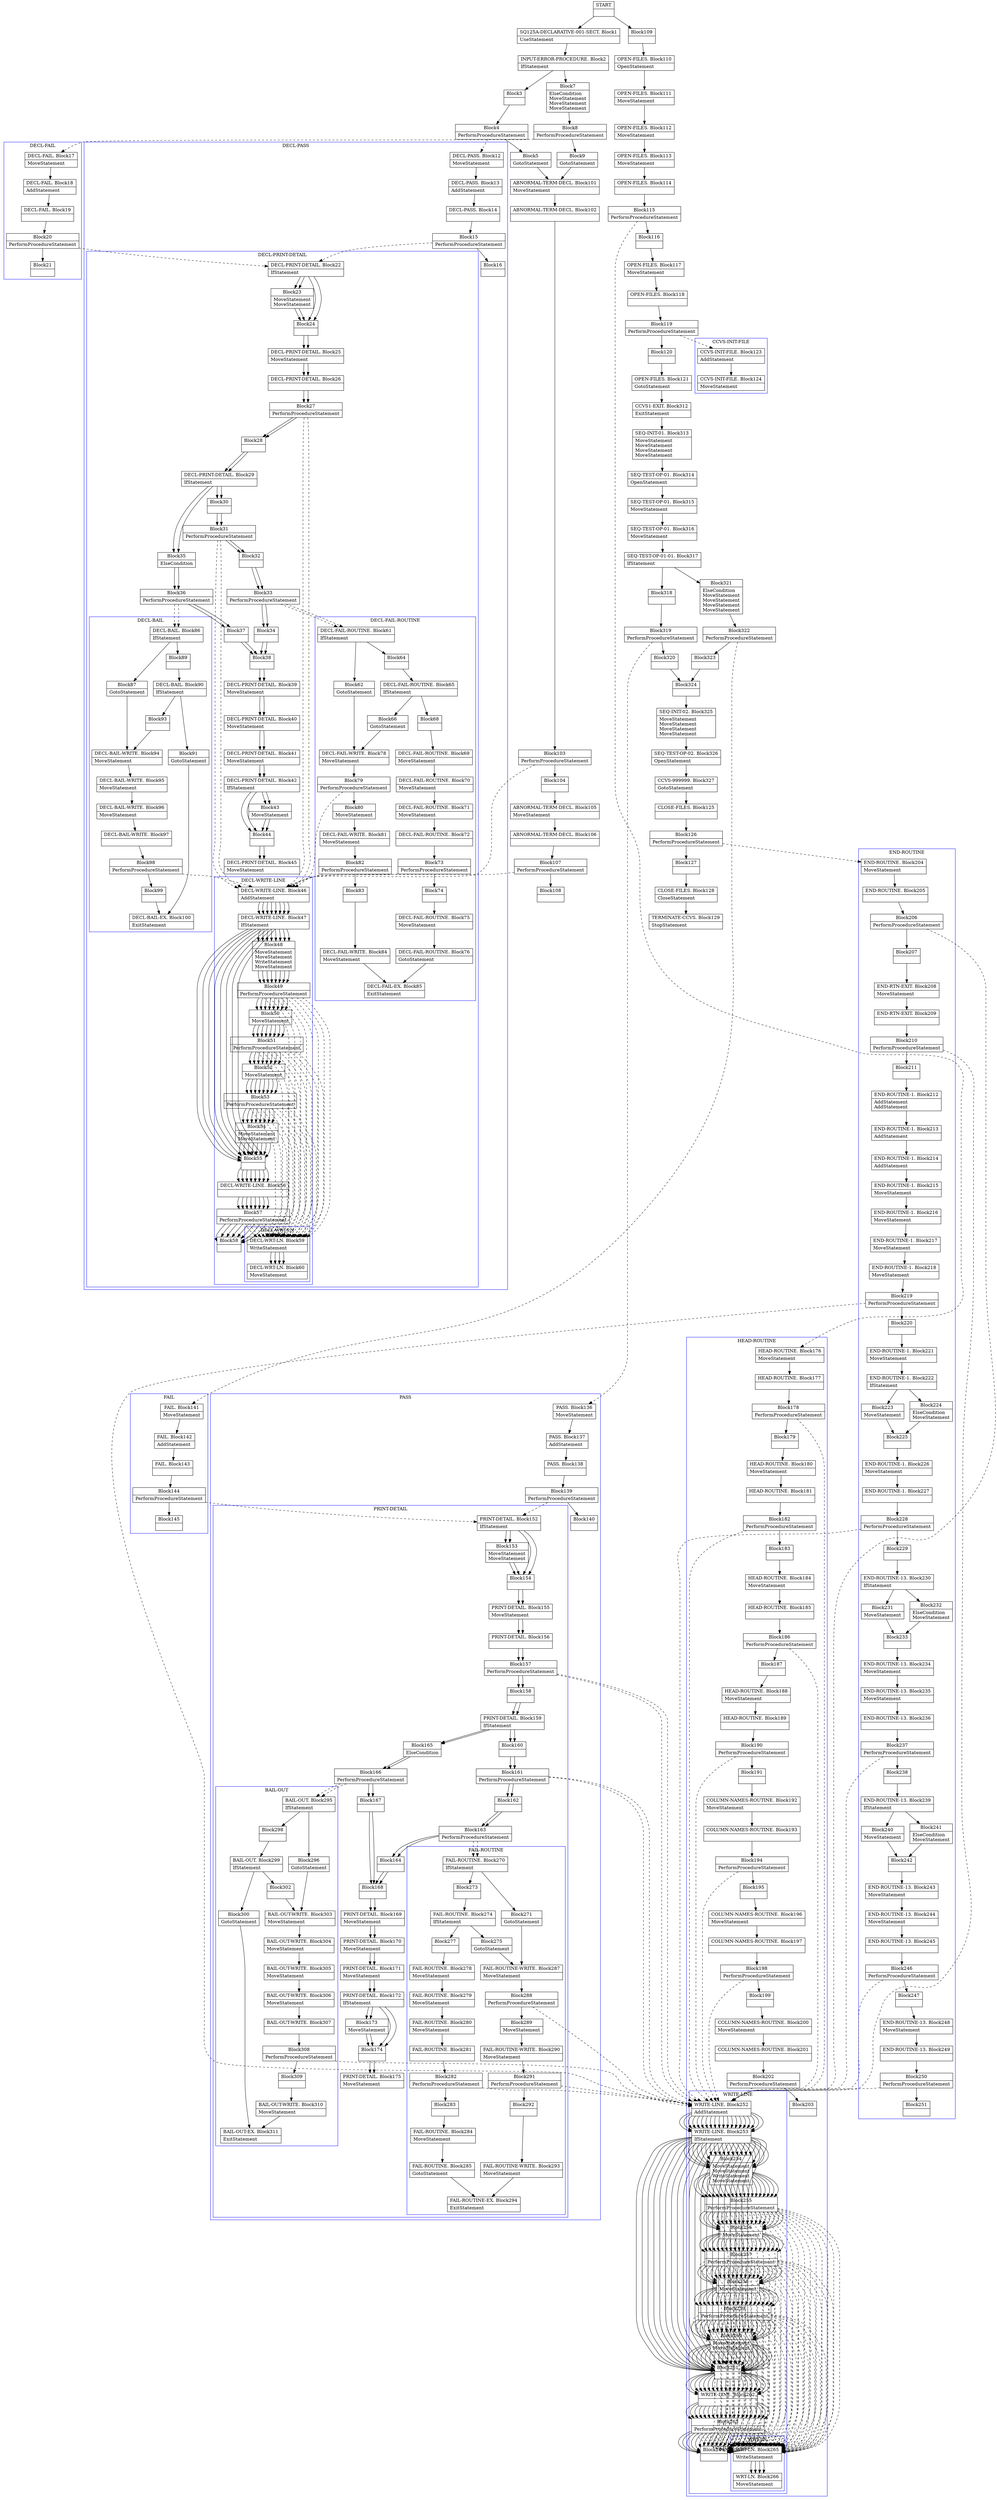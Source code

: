 digraph Cfg {
compound=true;
node [
shape = "record"
]

edge [
arrowtail = "empty"
]
Block0 [
label = "{START|}"
]
Block1 [
label = "{SQ125A-DECLARATIVE-001-SECT. Block1|UseStatement\l}"
]
Block2 [
label = "{INPUT-ERROR-PROCEDURE. Block2|IfStatement\l}"
]
Block3 [
label = "{Block3|}"
]
Block4 [
label = "{Block4|PerformProcedureStatement\l}"
]
subgraph cluster_1{
color = blue;
label = "DECL-PASS";
Block12 [
label = "{DECL-PASS. Block12|MoveStatement\l}"
]
Block13 [
label = "{DECL-PASS. Block13|AddStatement\l}"
]
Block14 [
label = "{DECL-PASS. Block14|}"
]
Block15 [
label = "{Block15|PerformProcedureStatement\l}"
]
subgraph cluster_3{
color = blue;
label = "DECL-PRINT-DETAIL";
Block22 [
label = "{DECL-PRINT-DETAIL. Block22|IfStatement\l}"
]
Block23 [
label = "{Block23|MoveStatement\lMoveStatement\l}"
]
Block24 [
label = "{Block24|}"
]
Block25 [
label = "{DECL-PRINT-DETAIL. Block25|MoveStatement\l}"
]
Block26 [
label = "{DECL-PRINT-DETAIL. Block26|}"
]
Block27 [
label = "{Block27|PerformProcedureStatement\l}"
]
subgraph cluster_5{
color = blue;
label = "DECL-WRITE-LINE";
Block46 [
label = "{DECL-WRITE-LINE. Block46|AddStatement\l}"
]
Block47 [
label = "{DECL-WRITE-LINE. Block47|IfStatement\l}"
]
Block48 [
label = "{Block48|MoveStatement\lMoveStatement\lWriteStatement\lMoveStatement\l}"
]
Block49 [
label = "{Block49|PerformProcedureStatement\l}"
]
subgraph cluster_9{
color = blue;
label = "DECL-WRT-LN";
Block59 [
label = "{DECL-WRT-LN. Block59|WriteStatement\l}"
]
Block60 [
label = "{DECL-WRT-LN. Block60|MoveStatement\l}"
]
Block59 -> Block60

}
Block49 -> Block59 [style=dashed]

Block50 [
label = "{Block50|MoveStatement\l}"
]
Block51 [
label = "{Block51|PerformProcedureStatement\l}"
]
subgraph cluster_10{
color = blue;
label = "DECL-WRT-LN";
Block59 [
label = "{DECL-WRT-LN. Block59|WriteStatement\l}"
]
Block60 [
label = "{DECL-WRT-LN. Block60|MoveStatement\l}"
]
Block59 -> Block60

}
Block51 -> Block59 [style=dashed]

Block52 [
label = "{Block52|MoveStatement\l}"
]
Block53 [
label = "{Block53|PerformProcedureStatement\l}"
]
subgraph cluster_11{
color = blue;
label = "DECL-WRT-LN";
Block59 [
label = "{DECL-WRT-LN. Block59|WriteStatement\l}"
]
Block60 [
label = "{DECL-WRT-LN. Block60|MoveStatement\l}"
]
Block59 -> Block60

}
Block53 -> Block59 [style=dashed]

Block54 [
label = "{Block54|MoveStatement\lMoveStatement\l}"
]
Block55 [
label = "{Block55|}"
]
Block56 [
label = "{DECL-WRITE-LINE. Block56|}"
]
Block57 [
label = "{Block57|PerformProcedureStatement\l}"
]
subgraph cluster_12{
color = blue;
label = "DECL-WRT-LN";
Block59 [
label = "{DECL-WRT-LN. Block59|WriteStatement\l}"
]
Block60 [
label = "{DECL-WRT-LN. Block60|MoveStatement\l}"
]
Block59 -> Block60

}
Block57 -> Block59 [style=dashed]

Block58 [
label = "{Block58|}"
]
Block46 -> Block47
Block47 -> Block48
Block47 -> Block55
Block48 -> Block49
Block49 -> Block50
Block50 -> Block51
Block51 -> Block52
Block52 -> Block53
Block53 -> Block54
Block54 -> Block55
Block55 -> Block56
Block56 -> Block57
Block57 -> Block58

}
Block27 -> Block46 [style=dashed]

Block28 [
label = "{Block28|}"
]
Block29 [
label = "{DECL-PRINT-DETAIL. Block29|IfStatement\l}"
]
Block30 [
label = "{Block30|}"
]
Block31 [
label = "{Block31|PerformProcedureStatement\l}"
]
subgraph cluster_6{
color = blue;
label = "DECL-WRITE-LINE";
Block46 [
label = "{DECL-WRITE-LINE. Block46|AddStatement\l}"
]
Block47 [
label = "{DECL-WRITE-LINE. Block47|IfStatement\l}"
]
Block48 [
label = "{Block48|MoveStatement\lMoveStatement\lWriteStatement\lMoveStatement\l}"
]
Block49 [
label = "{Block49|PerformProcedureStatement\l}"
]
Block49 -> Block59 [style=dashed]

Block50 [
label = "{Block50|MoveStatement\l}"
]
Block51 [
label = "{Block51|PerformProcedureStatement\l}"
]
Block51 -> Block59 [style=dashed]

Block52 [
label = "{Block52|MoveStatement\l}"
]
Block53 [
label = "{Block53|PerformProcedureStatement\l}"
]
Block53 -> Block59 [style=dashed]

Block54 [
label = "{Block54|MoveStatement\lMoveStatement\l}"
]
Block55 [
label = "{Block55|}"
]
Block56 [
label = "{DECL-WRITE-LINE. Block56|}"
]
Block57 [
label = "{Block57|PerformProcedureStatement\l}"
]
Block57 -> Block59 [style=dashed]

Block58 [
label = "{Block58|}"
]
Block46 -> Block47
Block47 -> Block48
Block47 -> Block55
Block48 -> Block49
Block49 -> Block50
Block50 -> Block51
Block51 -> Block52
Block52 -> Block53
Block53 -> Block54
Block54 -> Block55
Block55 -> Block56
Block56 -> Block57
Block57 -> Block58

}
Block31 -> Block46 [style=dashed]

Block32 [
label = "{Block32|}"
]
Block33 [
label = "{Block33|PerformProcedureStatement\l}"
]
subgraph cluster_7{
color = blue;
label = "DECL-FAIL-ROUTINE";
Block61 [
label = "{DECL-FAIL-ROUTINE. Block61|IfStatement\l}"
]
Block62 [
label = "{Block62|GotoStatement\l}"
]
Block78 [
label = "{DECL-FAIL-WRITE. Block78|MoveStatement\l}"
]
Block79 [
label = "{Block79|PerformProcedureStatement\l}"
]
subgraph cluster_14{
color = blue;
label = "DECL-WRITE-LINE";
Block46 [
label = "{DECL-WRITE-LINE. Block46|AddStatement\l}"
]
Block47 [
label = "{DECL-WRITE-LINE. Block47|IfStatement\l}"
]
Block48 [
label = "{Block48|MoveStatement\lMoveStatement\lWriteStatement\lMoveStatement\l}"
]
Block49 [
label = "{Block49|PerformProcedureStatement\l}"
]
Block49 -> Block59 [style=dashed]

Block50 [
label = "{Block50|MoveStatement\l}"
]
Block51 [
label = "{Block51|PerformProcedureStatement\l}"
]
Block51 -> Block59 [style=dashed]

Block52 [
label = "{Block52|MoveStatement\l}"
]
Block53 [
label = "{Block53|PerformProcedureStatement\l}"
]
Block53 -> Block59 [style=dashed]

Block54 [
label = "{Block54|MoveStatement\lMoveStatement\l}"
]
Block55 [
label = "{Block55|}"
]
Block56 [
label = "{DECL-WRITE-LINE. Block56|}"
]
Block57 [
label = "{Block57|PerformProcedureStatement\l}"
]
Block57 -> Block59 [style=dashed]

Block58 [
label = "{Block58|}"
]
Block46 -> Block47
Block47 -> Block48
Block47 -> Block55
Block48 -> Block49
Block49 -> Block50
Block50 -> Block51
Block51 -> Block52
Block52 -> Block53
Block53 -> Block54
Block54 -> Block55
Block55 -> Block56
Block56 -> Block57
Block57 -> Block58

}
Block79 -> Block46 [style=dashed]

Block80 [
label = "{Block80|MoveStatement\l}"
]
Block81 [
label = "{DECL-FAIL-WRITE. Block81|MoveStatement\l}"
]
Block82 [
label = "{Block82|PerformProcedureStatement\l}"
]
subgraph cluster_15{
color = blue;
label = "DECL-WRITE-LINE";
Block46 [
label = "{DECL-WRITE-LINE. Block46|AddStatement\l}"
]
Block47 [
label = "{DECL-WRITE-LINE. Block47|IfStatement\l}"
]
Block48 [
label = "{Block48|MoveStatement\lMoveStatement\lWriteStatement\lMoveStatement\l}"
]
Block49 [
label = "{Block49|PerformProcedureStatement\l}"
]
Block49 -> Block59 [style=dashed]

Block50 [
label = "{Block50|MoveStatement\l}"
]
Block51 [
label = "{Block51|PerformProcedureStatement\l}"
]
Block51 -> Block59 [style=dashed]

Block52 [
label = "{Block52|MoveStatement\l}"
]
Block53 [
label = "{Block53|PerformProcedureStatement\l}"
]
Block53 -> Block59 [style=dashed]

Block54 [
label = "{Block54|MoveStatement\lMoveStatement\l}"
]
Block55 [
label = "{Block55|}"
]
Block56 [
label = "{DECL-WRITE-LINE. Block56|}"
]
Block57 [
label = "{Block57|PerformProcedureStatement\l}"
]
Block57 -> Block59 [style=dashed]

Block58 [
label = "{Block58|}"
]
Block46 -> Block47
Block47 -> Block48
Block47 -> Block55
Block48 -> Block49
Block49 -> Block50
Block50 -> Block51
Block51 -> Block52
Block52 -> Block53
Block53 -> Block54
Block54 -> Block55
Block55 -> Block56
Block56 -> Block57
Block57 -> Block58

}
Block82 -> Block46 [style=dashed]

Block83 [
label = "{Block83|}"
]
Block84 [
label = "{DECL-FAIL-WRITE. Block84|MoveStatement\l}"
]
Block85 [
label = "{DECL-FAIL-EX. Block85|ExitStatement\l}"
]
Block64 [
label = "{Block64|}"
]
Block65 [
label = "{DECL-FAIL-ROUTINE. Block65|IfStatement\l}"
]
Block66 [
label = "{Block66|GotoStatement\l}"
]
Block68 [
label = "{Block68|}"
]
Block69 [
label = "{DECL-FAIL-ROUTINE. Block69|MoveStatement\l}"
]
Block70 [
label = "{DECL-FAIL-ROUTINE. Block70|MoveStatement\l}"
]
Block71 [
label = "{DECL-FAIL-ROUTINE. Block71|MoveStatement\l}"
]
Block72 [
label = "{DECL-FAIL-ROUTINE. Block72|}"
]
Block73 [
label = "{Block73|PerformProcedureStatement\l}"
]
subgraph cluster_13{
color = blue;
label = "DECL-WRITE-LINE";
Block46 [
label = "{DECL-WRITE-LINE. Block46|AddStatement\l}"
]
Block47 [
label = "{DECL-WRITE-LINE. Block47|IfStatement\l}"
]
Block48 [
label = "{Block48|MoveStatement\lMoveStatement\lWriteStatement\lMoveStatement\l}"
]
Block49 [
label = "{Block49|PerformProcedureStatement\l}"
]
Block49 -> Block59 [style=dashed]

Block50 [
label = "{Block50|MoveStatement\l}"
]
Block51 [
label = "{Block51|PerformProcedureStatement\l}"
]
Block51 -> Block59 [style=dashed]

Block52 [
label = "{Block52|MoveStatement\l}"
]
Block53 [
label = "{Block53|PerformProcedureStatement\l}"
]
Block53 -> Block59 [style=dashed]

Block54 [
label = "{Block54|MoveStatement\lMoveStatement\l}"
]
Block55 [
label = "{Block55|}"
]
Block56 [
label = "{DECL-WRITE-LINE. Block56|}"
]
Block57 [
label = "{Block57|PerformProcedureStatement\l}"
]
Block57 -> Block59 [style=dashed]

Block58 [
label = "{Block58|}"
]
Block46 -> Block47
Block47 -> Block48
Block47 -> Block55
Block48 -> Block49
Block49 -> Block50
Block50 -> Block51
Block51 -> Block52
Block52 -> Block53
Block53 -> Block54
Block54 -> Block55
Block55 -> Block56
Block56 -> Block57
Block57 -> Block58

}
Block73 -> Block46 [style=dashed]

Block74 [
label = "{Block74|}"
]
Block75 [
label = "{DECL-FAIL-ROUTINE. Block75|MoveStatement\l}"
]
Block76 [
label = "{DECL-FAIL-ROUTINE. Block76|GotoStatement\l}"
]
Block61 -> Block62
Block61 -> Block64
Block62 -> Block78
Block78 -> Block79
Block79 -> Block80
Block80 -> Block81
Block81 -> Block82
Block82 -> Block83
Block83 -> Block84
Block84 -> Block85
Block64 -> Block65
Block65 -> Block66
Block65 -> Block68
Block66 -> Block78
Block68 -> Block69
Block69 -> Block70
Block70 -> Block71
Block71 -> Block72
Block72 -> Block73
Block73 -> Block74
Block74 -> Block75
Block75 -> Block76
Block76 -> Block85

}
Block33 -> Block61 [style=dashed]

Block34 [
label = "{Block34|}"
]
Block38 [
label = "{Block38|}"
]
Block39 [
label = "{DECL-PRINT-DETAIL. Block39|MoveStatement\l}"
]
Block40 [
label = "{DECL-PRINT-DETAIL. Block40|MoveStatement\l}"
]
Block41 [
label = "{DECL-PRINT-DETAIL. Block41|MoveStatement\l}"
]
Block42 [
label = "{DECL-PRINT-DETAIL. Block42|IfStatement\l}"
]
Block43 [
label = "{Block43|MoveStatement\l}"
]
Block44 [
label = "{Block44|}"
]
Block45 [
label = "{DECL-PRINT-DETAIL. Block45|MoveStatement\l}"
]
Block35 [
label = "{Block35|ElseCondition\l}"
]
Block36 [
label = "{Block36|PerformProcedureStatement\l}"
]
subgraph cluster_8{
color = blue;
label = "DECL-BAIL";
Block86 [
label = "{DECL-BAIL. Block86|IfStatement\l}"
]
Block87 [
label = "{Block87|GotoStatement\l}"
]
Block94 [
label = "{DECL-BAIL-WRITE. Block94|MoveStatement\l}"
]
Block95 [
label = "{DECL-BAIL-WRITE. Block95|MoveStatement\l}"
]
Block96 [
label = "{DECL-BAIL-WRITE. Block96|MoveStatement\l}"
]
Block97 [
label = "{DECL-BAIL-WRITE. Block97|}"
]
Block98 [
label = "{Block98|PerformProcedureStatement\l}"
]
subgraph cluster_16{
color = blue;
label = "DECL-WRITE-LINE";
Block46 [
label = "{DECL-WRITE-LINE. Block46|AddStatement\l}"
]
Block47 [
label = "{DECL-WRITE-LINE. Block47|IfStatement\l}"
]
Block48 [
label = "{Block48|MoveStatement\lMoveStatement\lWriteStatement\lMoveStatement\l}"
]
Block49 [
label = "{Block49|PerformProcedureStatement\l}"
]
Block49 -> Block59 [style=dashed]

Block50 [
label = "{Block50|MoveStatement\l}"
]
Block51 [
label = "{Block51|PerformProcedureStatement\l}"
]
Block51 -> Block59 [style=dashed]

Block52 [
label = "{Block52|MoveStatement\l}"
]
Block53 [
label = "{Block53|PerformProcedureStatement\l}"
]
Block53 -> Block59 [style=dashed]

Block54 [
label = "{Block54|MoveStatement\lMoveStatement\l}"
]
Block55 [
label = "{Block55|}"
]
Block56 [
label = "{DECL-WRITE-LINE. Block56|}"
]
Block57 [
label = "{Block57|PerformProcedureStatement\l}"
]
Block57 -> Block59 [style=dashed]

Block58 [
label = "{Block58|}"
]
Block46 -> Block47
Block47 -> Block48
Block47 -> Block55
Block48 -> Block49
Block49 -> Block50
Block50 -> Block51
Block51 -> Block52
Block52 -> Block53
Block53 -> Block54
Block54 -> Block55
Block55 -> Block56
Block56 -> Block57
Block57 -> Block58

}
Block98 -> Block46 [style=dashed]

Block99 [
label = "{Block99|}"
]
Block100 [
label = "{DECL-BAIL-EX. Block100|ExitStatement\l}"
]
Block89 [
label = "{Block89|}"
]
Block90 [
label = "{DECL-BAIL. Block90|IfStatement\l}"
]
Block91 [
label = "{Block91|GotoStatement\l}"
]
Block93 [
label = "{Block93|}"
]
Block86 -> Block87
Block86 -> Block89
Block87 -> Block94
Block94 -> Block95
Block95 -> Block96
Block96 -> Block97
Block97 -> Block98
Block98 -> Block99
Block99 -> Block100
Block89 -> Block90
Block90 -> Block91
Block90 -> Block93
Block91 -> Block100
Block93 -> Block94

}
Block36 -> Block86 [style=dashed]

Block37 [
label = "{Block37|}"
]
Block22 -> Block23
Block22 -> Block24
Block23 -> Block24
Block24 -> Block25
Block25 -> Block26
Block26 -> Block27
Block27 -> Block28
Block28 -> Block29
Block29 -> Block30
Block29 -> Block35
Block30 -> Block31
Block31 -> Block32
Block32 -> Block33
Block33 -> Block34
Block34 -> Block38
Block38 -> Block39
Block39 -> Block40
Block40 -> Block41
Block41 -> Block42
Block42 -> Block43
Block42 -> Block44
Block43 -> Block44
Block44 -> Block45
Block35 -> Block36
Block36 -> Block37
Block37 -> Block38

}
Block15 -> Block22 [style=dashed]

Block16 [
label = "{Block16|}"
]
Block12 -> Block13
Block13 -> Block14
Block14 -> Block15
Block15 -> Block16

}
Block4 -> Block12 [style=dashed]

Block5 [
label = "{Block5|GotoStatement\l}"
]
Block101 [
label = "{ABNORMAL-TERM-DECL. Block101|MoveStatement\l}"
]
Block102 [
label = "{ABNORMAL-TERM-DECL. Block102|}"
]
Block103 [
label = "{Block103|PerformProcedureStatement\l}"
]
subgraph cluster_17{
color = blue;
label = "DECL-WRITE-LINE";
Block46 [
label = "{DECL-WRITE-LINE. Block46|AddStatement\l}"
]
Block47 [
label = "{DECL-WRITE-LINE. Block47|IfStatement\l}"
]
Block48 [
label = "{Block48|MoveStatement\lMoveStatement\lWriteStatement\lMoveStatement\l}"
]
Block49 [
label = "{Block49|PerformProcedureStatement\l}"
]
Block49 -> Block59 [style=dashed]

Block50 [
label = "{Block50|MoveStatement\l}"
]
Block51 [
label = "{Block51|PerformProcedureStatement\l}"
]
Block51 -> Block59 [style=dashed]

Block52 [
label = "{Block52|MoveStatement\l}"
]
Block53 [
label = "{Block53|PerformProcedureStatement\l}"
]
Block53 -> Block59 [style=dashed]

Block54 [
label = "{Block54|MoveStatement\lMoveStatement\l}"
]
Block55 [
label = "{Block55|}"
]
Block56 [
label = "{DECL-WRITE-LINE. Block56|}"
]
Block57 [
label = "{Block57|PerformProcedureStatement\l}"
]
Block57 -> Block59 [style=dashed]

Block58 [
label = "{Block58|}"
]
Block46 -> Block47
Block47 -> Block48
Block47 -> Block55
Block48 -> Block49
Block49 -> Block50
Block50 -> Block51
Block51 -> Block52
Block52 -> Block53
Block53 -> Block54
Block54 -> Block55
Block55 -> Block56
Block56 -> Block57
Block57 -> Block58

}
Block103 -> Block46 [style=dashed]

Block104 [
label = "{Block104|}"
]
Block105 [
label = "{ABNORMAL-TERM-DECL. Block105|MoveStatement\l}"
]
Block106 [
label = "{ABNORMAL-TERM-DECL. Block106|}"
]
Block107 [
label = "{Block107|PerformProcedureStatement\l}"
]
subgraph cluster_18{
color = blue;
label = "DECL-WRITE-LINE";
Block46 [
label = "{DECL-WRITE-LINE. Block46|AddStatement\l}"
]
Block47 [
label = "{DECL-WRITE-LINE. Block47|IfStatement\l}"
]
Block48 [
label = "{Block48|MoveStatement\lMoveStatement\lWriteStatement\lMoveStatement\l}"
]
Block49 [
label = "{Block49|PerformProcedureStatement\l}"
]
Block49 -> Block59 [style=dashed]

Block50 [
label = "{Block50|MoveStatement\l}"
]
Block51 [
label = "{Block51|PerformProcedureStatement\l}"
]
Block51 -> Block59 [style=dashed]

Block52 [
label = "{Block52|MoveStatement\l}"
]
Block53 [
label = "{Block53|PerformProcedureStatement\l}"
]
Block53 -> Block59 [style=dashed]

Block54 [
label = "{Block54|MoveStatement\lMoveStatement\l}"
]
Block55 [
label = "{Block55|}"
]
Block56 [
label = "{DECL-WRITE-LINE. Block56|}"
]
Block57 [
label = "{Block57|PerformProcedureStatement\l}"
]
Block57 -> Block59 [style=dashed]

Block58 [
label = "{Block58|}"
]
Block46 -> Block47
Block47 -> Block48
Block47 -> Block55
Block48 -> Block49
Block49 -> Block50
Block50 -> Block51
Block51 -> Block52
Block52 -> Block53
Block53 -> Block54
Block54 -> Block55
Block55 -> Block56
Block56 -> Block57
Block57 -> Block58

}
Block107 -> Block46 [style=dashed]

Block108 [
label = "{Block108|}"
]
Block7 [
label = "{Block7|ElseCondition\lMoveStatement\lMoveStatement\lMoveStatement\l}"
]
Block8 [
label = "{Block8|PerformProcedureStatement\l}"
]
subgraph cluster_2{
color = blue;
label = "DECL-FAIL";
Block17 [
label = "{DECL-FAIL. Block17|MoveStatement\l}"
]
Block18 [
label = "{DECL-FAIL. Block18|AddStatement\l}"
]
Block19 [
label = "{DECL-FAIL. Block19|}"
]
Block20 [
label = "{Block20|PerformProcedureStatement\l}"
]
subgraph cluster_4{
color = blue;
label = "DECL-PRINT-DETAIL";
Block22 [
label = "{DECL-PRINT-DETAIL. Block22|IfStatement\l}"
]
Block23 [
label = "{Block23|MoveStatement\lMoveStatement\l}"
]
Block24 [
label = "{Block24|}"
]
Block25 [
label = "{DECL-PRINT-DETAIL. Block25|MoveStatement\l}"
]
Block26 [
label = "{DECL-PRINT-DETAIL. Block26|}"
]
Block27 [
label = "{Block27|PerformProcedureStatement\l}"
]
Block27 -> Block46 [style=dashed]

Block28 [
label = "{Block28|}"
]
Block29 [
label = "{DECL-PRINT-DETAIL. Block29|IfStatement\l}"
]
Block30 [
label = "{Block30|}"
]
Block31 [
label = "{Block31|PerformProcedureStatement\l}"
]
Block31 -> Block46 [style=dashed]

Block32 [
label = "{Block32|}"
]
Block33 [
label = "{Block33|PerformProcedureStatement\l}"
]
Block33 -> Block61 [style=dashed]

Block34 [
label = "{Block34|}"
]
Block38 [
label = "{Block38|}"
]
Block39 [
label = "{DECL-PRINT-DETAIL. Block39|MoveStatement\l}"
]
Block40 [
label = "{DECL-PRINT-DETAIL. Block40|MoveStatement\l}"
]
Block41 [
label = "{DECL-PRINT-DETAIL. Block41|MoveStatement\l}"
]
Block42 [
label = "{DECL-PRINT-DETAIL. Block42|IfStatement\l}"
]
Block43 [
label = "{Block43|MoveStatement\l}"
]
Block44 [
label = "{Block44|}"
]
Block45 [
label = "{DECL-PRINT-DETAIL. Block45|MoveStatement\l}"
]
Block35 [
label = "{Block35|ElseCondition\l}"
]
Block36 [
label = "{Block36|PerformProcedureStatement\l}"
]
Block36 -> Block86 [style=dashed]

Block37 [
label = "{Block37|}"
]
Block22 -> Block23
Block22 -> Block24
Block23 -> Block24
Block24 -> Block25
Block25 -> Block26
Block26 -> Block27
Block27 -> Block28
Block28 -> Block29
Block29 -> Block30
Block29 -> Block35
Block30 -> Block31
Block31 -> Block32
Block32 -> Block33
Block33 -> Block34
Block34 -> Block38
Block38 -> Block39
Block39 -> Block40
Block40 -> Block41
Block41 -> Block42
Block42 -> Block43
Block42 -> Block44
Block43 -> Block44
Block44 -> Block45
Block35 -> Block36
Block36 -> Block37
Block37 -> Block38

}
Block20 -> Block22 [style=dashed]

Block21 [
label = "{Block21|}"
]
Block17 -> Block18
Block18 -> Block19
Block19 -> Block20
Block20 -> Block21

}
Block8 -> Block17 [style=dashed]

Block9 [
label = "{Block9|GotoStatement\l}"
]
Block109 [
label = "{Block109|}"
]
Block110 [
label = "{OPEN-FILES. Block110|OpenStatement\l}"
]
Block111 [
label = "{OPEN-FILES. Block111|MoveStatement\l}"
]
Block112 [
label = "{OPEN-FILES. Block112|MoveStatement\l}"
]
Block113 [
label = "{OPEN-FILES. Block113|MoveStatement\l}"
]
Block114 [
label = "{OPEN-FILES. Block114|}"
]
Block115 [
label = "{Block115|PerformProcedureStatement\l}"
]
subgraph cluster_19{
color = blue;
label = "HEAD-ROUTINE";
Block176 [
label = "{HEAD-ROUTINE. Block176|MoveStatement\l}"
]
Block177 [
label = "{HEAD-ROUTINE. Block177|}"
]
Block178 [
label = "{Block178|PerformProcedureStatement\l}"
]
subgraph cluster_30{
color = blue;
label = "WRITE-LINE";
Block252 [
label = "{WRITE-LINE. Block252|AddStatement\l}"
]
Block253 [
label = "{WRITE-LINE. Block253|IfStatement\l}"
]
Block254 [
label = "{Block254|MoveStatement\lMoveStatement\lWriteStatement\lMoveStatement\l}"
]
Block255 [
label = "{Block255|PerformProcedureStatement\l}"
]
subgraph cluster_44{
color = blue;
label = "WRT-LN";
Block265 [
label = "{WRT-LN. Block265|WriteStatement\l}"
]
Block266 [
label = "{WRT-LN. Block266|MoveStatement\l}"
]
Block265 -> Block266

}
Block255 -> Block265 [style=dashed]

Block256 [
label = "{Block256|MoveStatement\l}"
]
Block257 [
label = "{Block257|PerformProcedureStatement\l}"
]
subgraph cluster_45{
color = blue;
label = "WRT-LN";
Block265 [
label = "{WRT-LN. Block265|WriteStatement\l}"
]
Block266 [
label = "{WRT-LN. Block266|MoveStatement\l}"
]
Block265 -> Block266

}
Block257 -> Block265 [style=dashed]

Block258 [
label = "{Block258|MoveStatement\l}"
]
Block259 [
label = "{Block259|PerformProcedureStatement\l}"
]
subgraph cluster_46{
color = blue;
label = "WRT-LN";
Block265 [
label = "{WRT-LN. Block265|WriteStatement\l}"
]
Block266 [
label = "{WRT-LN. Block266|MoveStatement\l}"
]
Block265 -> Block266

}
Block259 -> Block265 [style=dashed]

Block260 [
label = "{Block260|MoveStatement\lMoveStatement\l}"
]
Block261 [
label = "{Block261|}"
]
Block262 [
label = "{WRITE-LINE. Block262|}"
]
Block263 [
label = "{Block263|PerformProcedureStatement\l}"
]
subgraph cluster_47{
color = blue;
label = "WRT-LN";
Block265 [
label = "{WRT-LN. Block265|WriteStatement\l}"
]
Block266 [
label = "{WRT-LN. Block266|MoveStatement\l}"
]
Block265 -> Block266

}
Block263 -> Block265 [style=dashed]

Block264 [
label = "{Block264|}"
]
Block252 -> Block253
Block253 -> Block254
Block253 -> Block261
Block254 -> Block255
Block255 -> Block256
Block256 -> Block257
Block257 -> Block258
Block258 -> Block259
Block259 -> Block260
Block260 -> Block261
Block261 -> Block262
Block262 -> Block263
Block263 -> Block264

}
Block178 -> Block252 [style=dashed]

Block179 [
label = "{Block179|}"
]
Block180 [
label = "{HEAD-ROUTINE. Block180|MoveStatement\l}"
]
Block181 [
label = "{HEAD-ROUTINE. Block181|}"
]
Block182 [
label = "{Block182|PerformProcedureStatement\l}"
]
subgraph cluster_31{
color = blue;
label = "WRITE-LINE";
Block252 [
label = "{WRITE-LINE. Block252|AddStatement\l}"
]
Block253 [
label = "{WRITE-LINE. Block253|IfStatement\l}"
]
Block254 [
label = "{Block254|MoveStatement\lMoveStatement\lWriteStatement\lMoveStatement\l}"
]
Block255 [
label = "{Block255|PerformProcedureStatement\l}"
]
Block255 -> Block265 [style=dashed]

Block256 [
label = "{Block256|MoveStatement\l}"
]
Block257 [
label = "{Block257|PerformProcedureStatement\l}"
]
Block257 -> Block265 [style=dashed]

Block258 [
label = "{Block258|MoveStatement\l}"
]
Block259 [
label = "{Block259|PerformProcedureStatement\l}"
]
Block259 -> Block265 [style=dashed]

Block260 [
label = "{Block260|MoveStatement\lMoveStatement\l}"
]
Block261 [
label = "{Block261|}"
]
Block262 [
label = "{WRITE-LINE. Block262|}"
]
Block263 [
label = "{Block263|PerformProcedureStatement\l}"
]
Block263 -> Block265 [style=dashed]

Block264 [
label = "{Block264|}"
]
Block252 -> Block253
Block253 -> Block254
Block253 -> Block261
Block254 -> Block255
Block255 -> Block256
Block256 -> Block257
Block257 -> Block258
Block258 -> Block259
Block259 -> Block260
Block260 -> Block261
Block261 -> Block262
Block262 -> Block263
Block263 -> Block264

}
Block182 -> Block252 [style=dashed]

Block183 [
label = "{Block183|}"
]
Block184 [
label = "{HEAD-ROUTINE. Block184|MoveStatement\l}"
]
Block185 [
label = "{HEAD-ROUTINE. Block185|}"
]
Block186 [
label = "{Block186|PerformProcedureStatement\l}"
]
subgraph cluster_32{
color = blue;
label = "WRITE-LINE";
Block252 [
label = "{WRITE-LINE. Block252|AddStatement\l}"
]
Block253 [
label = "{WRITE-LINE. Block253|IfStatement\l}"
]
Block254 [
label = "{Block254|MoveStatement\lMoveStatement\lWriteStatement\lMoveStatement\l}"
]
Block255 [
label = "{Block255|PerformProcedureStatement\l}"
]
Block255 -> Block265 [style=dashed]

Block256 [
label = "{Block256|MoveStatement\l}"
]
Block257 [
label = "{Block257|PerformProcedureStatement\l}"
]
Block257 -> Block265 [style=dashed]

Block258 [
label = "{Block258|MoveStatement\l}"
]
Block259 [
label = "{Block259|PerformProcedureStatement\l}"
]
Block259 -> Block265 [style=dashed]

Block260 [
label = "{Block260|MoveStatement\lMoveStatement\l}"
]
Block261 [
label = "{Block261|}"
]
Block262 [
label = "{WRITE-LINE. Block262|}"
]
Block263 [
label = "{Block263|PerformProcedureStatement\l}"
]
Block263 -> Block265 [style=dashed]

Block264 [
label = "{Block264|}"
]
Block252 -> Block253
Block253 -> Block254
Block253 -> Block261
Block254 -> Block255
Block255 -> Block256
Block256 -> Block257
Block257 -> Block258
Block258 -> Block259
Block259 -> Block260
Block260 -> Block261
Block261 -> Block262
Block262 -> Block263
Block263 -> Block264

}
Block186 -> Block252 [style=dashed]

Block187 [
label = "{Block187|}"
]
Block188 [
label = "{HEAD-ROUTINE. Block188|MoveStatement\l}"
]
Block189 [
label = "{HEAD-ROUTINE. Block189|}"
]
Block190 [
label = "{Block190|PerformProcedureStatement\l}"
]
subgraph cluster_33{
color = blue;
label = "WRITE-LINE";
Block252 [
label = "{WRITE-LINE. Block252|AddStatement\l}"
]
Block253 [
label = "{WRITE-LINE. Block253|IfStatement\l}"
]
Block254 [
label = "{Block254|MoveStatement\lMoveStatement\lWriteStatement\lMoveStatement\l}"
]
Block255 [
label = "{Block255|PerformProcedureStatement\l}"
]
Block255 -> Block265 [style=dashed]

Block256 [
label = "{Block256|MoveStatement\l}"
]
Block257 [
label = "{Block257|PerformProcedureStatement\l}"
]
Block257 -> Block265 [style=dashed]

Block258 [
label = "{Block258|MoveStatement\l}"
]
Block259 [
label = "{Block259|PerformProcedureStatement\l}"
]
Block259 -> Block265 [style=dashed]

Block260 [
label = "{Block260|MoveStatement\lMoveStatement\l}"
]
Block261 [
label = "{Block261|}"
]
Block262 [
label = "{WRITE-LINE. Block262|}"
]
Block263 [
label = "{Block263|PerformProcedureStatement\l}"
]
Block263 -> Block265 [style=dashed]

Block264 [
label = "{Block264|}"
]
Block252 -> Block253
Block253 -> Block254
Block253 -> Block261
Block254 -> Block255
Block255 -> Block256
Block256 -> Block257
Block257 -> Block258
Block258 -> Block259
Block259 -> Block260
Block260 -> Block261
Block261 -> Block262
Block262 -> Block263
Block263 -> Block264

}
Block190 -> Block252 [style=dashed]

Block191 [
label = "{Block191|}"
]
Block192 [
label = "{COLUMN-NAMES-ROUTINE. Block192|MoveStatement\l}"
]
Block193 [
label = "{COLUMN-NAMES-ROUTINE. Block193|}"
]
Block194 [
label = "{Block194|PerformProcedureStatement\l}"
]
subgraph cluster_34{
color = blue;
label = "WRITE-LINE";
Block252 [
label = "{WRITE-LINE. Block252|AddStatement\l}"
]
Block253 [
label = "{WRITE-LINE. Block253|IfStatement\l}"
]
Block254 [
label = "{Block254|MoveStatement\lMoveStatement\lWriteStatement\lMoveStatement\l}"
]
Block255 [
label = "{Block255|PerformProcedureStatement\l}"
]
Block255 -> Block265 [style=dashed]

Block256 [
label = "{Block256|MoveStatement\l}"
]
Block257 [
label = "{Block257|PerformProcedureStatement\l}"
]
Block257 -> Block265 [style=dashed]

Block258 [
label = "{Block258|MoveStatement\l}"
]
Block259 [
label = "{Block259|PerformProcedureStatement\l}"
]
Block259 -> Block265 [style=dashed]

Block260 [
label = "{Block260|MoveStatement\lMoveStatement\l}"
]
Block261 [
label = "{Block261|}"
]
Block262 [
label = "{WRITE-LINE. Block262|}"
]
Block263 [
label = "{Block263|PerformProcedureStatement\l}"
]
Block263 -> Block265 [style=dashed]

Block264 [
label = "{Block264|}"
]
Block252 -> Block253
Block253 -> Block254
Block253 -> Block261
Block254 -> Block255
Block255 -> Block256
Block256 -> Block257
Block257 -> Block258
Block258 -> Block259
Block259 -> Block260
Block260 -> Block261
Block261 -> Block262
Block262 -> Block263
Block263 -> Block264

}
Block194 -> Block252 [style=dashed]

Block195 [
label = "{Block195|}"
]
Block196 [
label = "{COLUMN-NAMES-ROUTINE. Block196|MoveStatement\l}"
]
Block197 [
label = "{COLUMN-NAMES-ROUTINE. Block197|}"
]
Block198 [
label = "{Block198|PerformProcedureStatement\l}"
]
subgraph cluster_35{
color = blue;
label = "WRITE-LINE";
Block252 [
label = "{WRITE-LINE. Block252|AddStatement\l}"
]
Block253 [
label = "{WRITE-LINE. Block253|IfStatement\l}"
]
Block254 [
label = "{Block254|MoveStatement\lMoveStatement\lWriteStatement\lMoveStatement\l}"
]
Block255 [
label = "{Block255|PerformProcedureStatement\l}"
]
Block255 -> Block265 [style=dashed]

Block256 [
label = "{Block256|MoveStatement\l}"
]
Block257 [
label = "{Block257|PerformProcedureStatement\l}"
]
Block257 -> Block265 [style=dashed]

Block258 [
label = "{Block258|MoveStatement\l}"
]
Block259 [
label = "{Block259|PerformProcedureStatement\l}"
]
Block259 -> Block265 [style=dashed]

Block260 [
label = "{Block260|MoveStatement\lMoveStatement\l}"
]
Block261 [
label = "{Block261|}"
]
Block262 [
label = "{WRITE-LINE. Block262|}"
]
Block263 [
label = "{Block263|PerformProcedureStatement\l}"
]
Block263 -> Block265 [style=dashed]

Block264 [
label = "{Block264|}"
]
Block252 -> Block253
Block253 -> Block254
Block253 -> Block261
Block254 -> Block255
Block255 -> Block256
Block256 -> Block257
Block257 -> Block258
Block258 -> Block259
Block259 -> Block260
Block260 -> Block261
Block261 -> Block262
Block262 -> Block263
Block263 -> Block264

}
Block198 -> Block252 [style=dashed]

Block199 [
label = "{Block199|}"
]
Block200 [
label = "{COLUMN-NAMES-ROUTINE. Block200|MoveStatement\l}"
]
Block201 [
label = "{COLUMN-NAMES-ROUTINE. Block201|}"
]
Block202 [
label = "{Block202|PerformProcedureStatement\l}"
]
subgraph cluster_36{
color = blue;
label = "WRITE-LINE";
Block252 [
label = "{WRITE-LINE. Block252|AddStatement\l}"
]
Block253 [
label = "{WRITE-LINE. Block253|IfStatement\l}"
]
Block254 [
label = "{Block254|MoveStatement\lMoveStatement\lWriteStatement\lMoveStatement\l}"
]
Block255 [
label = "{Block255|PerformProcedureStatement\l}"
]
Block255 -> Block265 [style=dashed]

Block256 [
label = "{Block256|MoveStatement\l}"
]
Block257 [
label = "{Block257|PerformProcedureStatement\l}"
]
Block257 -> Block265 [style=dashed]

Block258 [
label = "{Block258|MoveStatement\l}"
]
Block259 [
label = "{Block259|PerformProcedureStatement\l}"
]
Block259 -> Block265 [style=dashed]

Block260 [
label = "{Block260|MoveStatement\lMoveStatement\l}"
]
Block261 [
label = "{Block261|}"
]
Block262 [
label = "{WRITE-LINE. Block262|}"
]
Block263 [
label = "{Block263|PerformProcedureStatement\l}"
]
Block263 -> Block265 [style=dashed]

Block264 [
label = "{Block264|}"
]
Block252 -> Block253
Block253 -> Block254
Block253 -> Block261
Block254 -> Block255
Block255 -> Block256
Block256 -> Block257
Block257 -> Block258
Block258 -> Block259
Block259 -> Block260
Block260 -> Block261
Block261 -> Block262
Block262 -> Block263
Block263 -> Block264

}
Block202 -> Block252 [style=dashed]

Block203 [
label = "{Block203|}"
]
Block176 -> Block177
Block177 -> Block178
Block178 -> Block179
Block179 -> Block180
Block180 -> Block181
Block181 -> Block182
Block182 -> Block183
Block183 -> Block184
Block184 -> Block185
Block185 -> Block186
Block186 -> Block187
Block187 -> Block188
Block188 -> Block189
Block189 -> Block190
Block190 -> Block191
Block191 -> Block192
Block192 -> Block193
Block193 -> Block194
Block194 -> Block195
Block195 -> Block196
Block196 -> Block197
Block197 -> Block198
Block198 -> Block199
Block199 -> Block200
Block200 -> Block201
Block201 -> Block202
Block202 -> Block203

}
Block115 -> Block176 [style=dashed]

Block116 [
label = "{Block116|}"
]
Block117 [
label = "{OPEN-FILES. Block117|MoveStatement\l}"
]
Block118 [
label = "{OPEN-FILES. Block118|}"
]
Block119 [
label = "{Block119|PerformProcedureStatement\l}"
]
subgraph cluster_20{
color = blue;
label = "CCVS-INIT-FILE";
Block123 [
label = "{CCVS-INIT-FILE. Block123|AddStatement\l}"
]
Block124 [
label = "{CCVS-INIT-FILE. Block124|MoveStatement\l}"
]
Block123 -> Block124

}
Block119 -> Block123 [style=dashed]

Block120 [
label = "{Block120|}"
]
Block121 [
label = "{OPEN-FILES. Block121|GotoStatement\l}"
]
Block312 [
label = "{CCVS1-EXIT. Block312|ExitStatement\l}"
]
Block313 [
label = "{SEQ-INIT-01. Block313|MoveStatement\lMoveStatement\lMoveStatement\lMoveStatement\l}"
]
Block314 [
label = "{SEQ-TEST-OP-01. Block314|OpenStatement\l}"
]
Block315 [
label = "{SEQ-TEST-OP-01. Block315|MoveStatement\l}"
]
Block316 [
label = "{SEQ-TEST-OP-01. Block316|MoveStatement\l}"
]
Block317 [
label = "{SEQ-TEST-OP-01-01. Block317|IfStatement\l}"
]
Block318 [
label = "{Block318|}"
]
Block319 [
label = "{Block319|PerformProcedureStatement\l}"
]
subgraph cluster_53{
color = blue;
label = "PASS";
Block136 [
label = "{PASS. Block136|MoveStatement\l}"
]
Block137 [
label = "{PASS. Block137|AddStatement\l}"
]
Block138 [
label = "{PASS. Block138|}"
]
Block139 [
label = "{Block139|PerformProcedureStatement\l}"
]
subgraph cluster_23{
color = blue;
label = "PRINT-DETAIL";
Block152 [
label = "{PRINT-DETAIL. Block152|IfStatement\l}"
]
Block153 [
label = "{Block153|MoveStatement\lMoveStatement\l}"
]
Block154 [
label = "{Block154|}"
]
Block155 [
label = "{PRINT-DETAIL. Block155|MoveStatement\l}"
]
Block156 [
label = "{PRINT-DETAIL. Block156|}"
]
Block157 [
label = "{Block157|PerformProcedureStatement\l}"
]
subgraph cluster_26{
color = blue;
label = "WRITE-LINE";
Block252 [
label = "{WRITE-LINE. Block252|AddStatement\l}"
]
Block253 [
label = "{WRITE-LINE. Block253|IfStatement\l}"
]
Block254 [
label = "{Block254|MoveStatement\lMoveStatement\lWriteStatement\lMoveStatement\l}"
]
Block255 [
label = "{Block255|PerformProcedureStatement\l}"
]
Block255 -> Block265 [style=dashed]

Block256 [
label = "{Block256|MoveStatement\l}"
]
Block257 [
label = "{Block257|PerformProcedureStatement\l}"
]
Block257 -> Block265 [style=dashed]

Block258 [
label = "{Block258|MoveStatement\l}"
]
Block259 [
label = "{Block259|PerformProcedureStatement\l}"
]
Block259 -> Block265 [style=dashed]

Block260 [
label = "{Block260|MoveStatement\lMoveStatement\l}"
]
Block261 [
label = "{Block261|}"
]
Block262 [
label = "{WRITE-LINE. Block262|}"
]
Block263 [
label = "{Block263|PerformProcedureStatement\l}"
]
Block263 -> Block265 [style=dashed]

Block264 [
label = "{Block264|}"
]
Block252 -> Block253
Block253 -> Block254
Block253 -> Block261
Block254 -> Block255
Block255 -> Block256
Block256 -> Block257
Block257 -> Block258
Block258 -> Block259
Block259 -> Block260
Block260 -> Block261
Block261 -> Block262
Block262 -> Block263
Block263 -> Block264

}
Block157 -> Block252 [style=dashed]

Block158 [
label = "{Block158|}"
]
Block159 [
label = "{PRINT-DETAIL. Block159|IfStatement\l}"
]
Block160 [
label = "{Block160|}"
]
Block161 [
label = "{Block161|PerformProcedureStatement\l}"
]
subgraph cluster_27{
color = blue;
label = "WRITE-LINE";
Block252 [
label = "{WRITE-LINE. Block252|AddStatement\l}"
]
Block253 [
label = "{WRITE-LINE. Block253|IfStatement\l}"
]
Block254 [
label = "{Block254|MoveStatement\lMoveStatement\lWriteStatement\lMoveStatement\l}"
]
Block255 [
label = "{Block255|PerformProcedureStatement\l}"
]
Block255 -> Block265 [style=dashed]

Block256 [
label = "{Block256|MoveStatement\l}"
]
Block257 [
label = "{Block257|PerformProcedureStatement\l}"
]
Block257 -> Block265 [style=dashed]

Block258 [
label = "{Block258|MoveStatement\l}"
]
Block259 [
label = "{Block259|PerformProcedureStatement\l}"
]
Block259 -> Block265 [style=dashed]

Block260 [
label = "{Block260|MoveStatement\lMoveStatement\l}"
]
Block261 [
label = "{Block261|}"
]
Block262 [
label = "{WRITE-LINE. Block262|}"
]
Block263 [
label = "{Block263|PerformProcedureStatement\l}"
]
Block263 -> Block265 [style=dashed]

Block264 [
label = "{Block264|}"
]
Block252 -> Block253
Block253 -> Block254
Block253 -> Block261
Block254 -> Block255
Block255 -> Block256
Block256 -> Block257
Block257 -> Block258
Block258 -> Block259
Block259 -> Block260
Block260 -> Block261
Block261 -> Block262
Block262 -> Block263
Block263 -> Block264

}
Block161 -> Block252 [style=dashed]

Block162 [
label = "{Block162|}"
]
Block163 [
label = "{Block163|PerformProcedureStatement\l}"
]
subgraph cluster_28{
color = blue;
label = "FAIL-ROUTINE";
Block270 [
label = "{FAIL-ROUTINE. Block270|IfStatement\l}"
]
Block271 [
label = "{Block271|GotoStatement\l}"
]
Block287 [
label = "{FAIL-ROUTINE-WRITE. Block287|MoveStatement\l}"
]
Block288 [
label = "{Block288|PerformProcedureStatement\l}"
]
subgraph cluster_50{
color = blue;
label = "WRITE-LINE";
Block252 [
label = "{WRITE-LINE. Block252|AddStatement\l}"
]
Block253 [
label = "{WRITE-LINE. Block253|IfStatement\l}"
]
Block254 [
label = "{Block254|MoveStatement\lMoveStatement\lWriteStatement\lMoveStatement\l}"
]
Block255 [
label = "{Block255|PerformProcedureStatement\l}"
]
Block255 -> Block265 [style=dashed]

Block256 [
label = "{Block256|MoveStatement\l}"
]
Block257 [
label = "{Block257|PerformProcedureStatement\l}"
]
Block257 -> Block265 [style=dashed]

Block258 [
label = "{Block258|MoveStatement\l}"
]
Block259 [
label = "{Block259|PerformProcedureStatement\l}"
]
Block259 -> Block265 [style=dashed]

Block260 [
label = "{Block260|MoveStatement\lMoveStatement\l}"
]
Block261 [
label = "{Block261|}"
]
Block262 [
label = "{WRITE-LINE. Block262|}"
]
Block263 [
label = "{Block263|PerformProcedureStatement\l}"
]
Block263 -> Block265 [style=dashed]

Block264 [
label = "{Block264|}"
]
Block252 -> Block253
Block253 -> Block254
Block253 -> Block261
Block254 -> Block255
Block255 -> Block256
Block256 -> Block257
Block257 -> Block258
Block258 -> Block259
Block259 -> Block260
Block260 -> Block261
Block261 -> Block262
Block262 -> Block263
Block263 -> Block264

}
Block288 -> Block252 [style=dashed]

Block289 [
label = "{Block289|MoveStatement\l}"
]
Block290 [
label = "{FAIL-ROUTINE-WRITE. Block290|MoveStatement\l}"
]
Block291 [
label = "{Block291|PerformProcedureStatement\l}"
]
subgraph cluster_51{
color = blue;
label = "WRITE-LINE";
Block252 [
label = "{WRITE-LINE. Block252|AddStatement\l}"
]
Block253 [
label = "{WRITE-LINE. Block253|IfStatement\l}"
]
Block254 [
label = "{Block254|MoveStatement\lMoveStatement\lWriteStatement\lMoveStatement\l}"
]
Block255 [
label = "{Block255|PerformProcedureStatement\l}"
]
Block255 -> Block265 [style=dashed]

Block256 [
label = "{Block256|MoveStatement\l}"
]
Block257 [
label = "{Block257|PerformProcedureStatement\l}"
]
Block257 -> Block265 [style=dashed]

Block258 [
label = "{Block258|MoveStatement\l}"
]
Block259 [
label = "{Block259|PerformProcedureStatement\l}"
]
Block259 -> Block265 [style=dashed]

Block260 [
label = "{Block260|MoveStatement\lMoveStatement\l}"
]
Block261 [
label = "{Block261|}"
]
Block262 [
label = "{WRITE-LINE. Block262|}"
]
Block263 [
label = "{Block263|PerformProcedureStatement\l}"
]
Block263 -> Block265 [style=dashed]

Block264 [
label = "{Block264|}"
]
Block252 -> Block253
Block253 -> Block254
Block253 -> Block261
Block254 -> Block255
Block255 -> Block256
Block256 -> Block257
Block257 -> Block258
Block258 -> Block259
Block259 -> Block260
Block260 -> Block261
Block261 -> Block262
Block262 -> Block263
Block263 -> Block264

}
Block291 -> Block252 [style=dashed]

Block292 [
label = "{Block292|}"
]
Block293 [
label = "{FAIL-ROUTINE-WRITE. Block293|MoveStatement\l}"
]
Block294 [
label = "{FAIL-ROUTINE-EX. Block294|ExitStatement\l}"
]
Block273 [
label = "{Block273|}"
]
Block274 [
label = "{FAIL-ROUTINE. Block274|IfStatement\l}"
]
Block275 [
label = "{Block275|GotoStatement\l}"
]
Block277 [
label = "{Block277|}"
]
Block278 [
label = "{FAIL-ROUTINE. Block278|MoveStatement\l}"
]
Block279 [
label = "{FAIL-ROUTINE. Block279|MoveStatement\l}"
]
Block280 [
label = "{FAIL-ROUTINE. Block280|MoveStatement\l}"
]
Block281 [
label = "{FAIL-ROUTINE. Block281|}"
]
Block282 [
label = "{Block282|PerformProcedureStatement\l}"
]
subgraph cluster_49{
color = blue;
label = "WRITE-LINE";
Block252 [
label = "{WRITE-LINE. Block252|AddStatement\l}"
]
Block253 [
label = "{WRITE-LINE. Block253|IfStatement\l}"
]
Block254 [
label = "{Block254|MoveStatement\lMoveStatement\lWriteStatement\lMoveStatement\l}"
]
Block255 [
label = "{Block255|PerformProcedureStatement\l}"
]
Block255 -> Block265 [style=dashed]

Block256 [
label = "{Block256|MoveStatement\l}"
]
Block257 [
label = "{Block257|PerformProcedureStatement\l}"
]
Block257 -> Block265 [style=dashed]

Block258 [
label = "{Block258|MoveStatement\l}"
]
Block259 [
label = "{Block259|PerformProcedureStatement\l}"
]
Block259 -> Block265 [style=dashed]

Block260 [
label = "{Block260|MoveStatement\lMoveStatement\l}"
]
Block261 [
label = "{Block261|}"
]
Block262 [
label = "{WRITE-LINE. Block262|}"
]
Block263 [
label = "{Block263|PerformProcedureStatement\l}"
]
Block263 -> Block265 [style=dashed]

Block264 [
label = "{Block264|}"
]
Block252 -> Block253
Block253 -> Block254
Block253 -> Block261
Block254 -> Block255
Block255 -> Block256
Block256 -> Block257
Block257 -> Block258
Block258 -> Block259
Block259 -> Block260
Block260 -> Block261
Block261 -> Block262
Block262 -> Block263
Block263 -> Block264

}
Block282 -> Block252 [style=dashed]

Block283 [
label = "{Block283|}"
]
Block284 [
label = "{FAIL-ROUTINE. Block284|MoveStatement\l}"
]
Block285 [
label = "{FAIL-ROUTINE. Block285|GotoStatement\l}"
]
Block270 -> Block271
Block270 -> Block273
Block271 -> Block287
Block287 -> Block288
Block288 -> Block289
Block289 -> Block290
Block290 -> Block291
Block291 -> Block292
Block292 -> Block293
Block293 -> Block294
Block273 -> Block274
Block274 -> Block275
Block274 -> Block277
Block275 -> Block287
Block277 -> Block278
Block278 -> Block279
Block279 -> Block280
Block280 -> Block281
Block281 -> Block282
Block282 -> Block283
Block283 -> Block284
Block284 -> Block285
Block285 -> Block294

}
Block163 -> Block270 [style=dashed]

Block164 [
label = "{Block164|}"
]
Block168 [
label = "{Block168|}"
]
Block169 [
label = "{PRINT-DETAIL. Block169|MoveStatement\l}"
]
Block170 [
label = "{PRINT-DETAIL. Block170|MoveStatement\l}"
]
Block171 [
label = "{PRINT-DETAIL. Block171|MoveStatement\l}"
]
Block172 [
label = "{PRINT-DETAIL. Block172|IfStatement\l}"
]
Block173 [
label = "{Block173|MoveStatement\l}"
]
Block174 [
label = "{Block174|}"
]
Block175 [
label = "{PRINT-DETAIL. Block175|MoveStatement\l}"
]
Block165 [
label = "{Block165|ElseCondition\l}"
]
Block166 [
label = "{Block166|PerformProcedureStatement\l}"
]
subgraph cluster_29{
color = blue;
label = "BAIL-OUT";
Block295 [
label = "{BAIL-OUT. Block295|IfStatement\l}"
]
Block296 [
label = "{Block296|GotoStatement\l}"
]
Block303 [
label = "{BAIL-OUT-WRITE. Block303|MoveStatement\l}"
]
Block304 [
label = "{BAIL-OUT-WRITE. Block304|MoveStatement\l}"
]
Block305 [
label = "{BAIL-OUT-WRITE. Block305|MoveStatement\l}"
]
Block306 [
label = "{BAIL-OUT-WRITE. Block306|MoveStatement\l}"
]
Block307 [
label = "{BAIL-OUT-WRITE. Block307|}"
]
Block308 [
label = "{Block308|PerformProcedureStatement\l}"
]
subgraph cluster_52{
color = blue;
label = "WRITE-LINE";
Block252 [
label = "{WRITE-LINE. Block252|AddStatement\l}"
]
Block253 [
label = "{WRITE-LINE. Block253|IfStatement\l}"
]
Block254 [
label = "{Block254|MoveStatement\lMoveStatement\lWriteStatement\lMoveStatement\l}"
]
Block255 [
label = "{Block255|PerformProcedureStatement\l}"
]
Block255 -> Block265 [style=dashed]

Block256 [
label = "{Block256|MoveStatement\l}"
]
Block257 [
label = "{Block257|PerformProcedureStatement\l}"
]
Block257 -> Block265 [style=dashed]

Block258 [
label = "{Block258|MoveStatement\l}"
]
Block259 [
label = "{Block259|PerformProcedureStatement\l}"
]
Block259 -> Block265 [style=dashed]

Block260 [
label = "{Block260|MoveStatement\lMoveStatement\l}"
]
Block261 [
label = "{Block261|}"
]
Block262 [
label = "{WRITE-LINE. Block262|}"
]
Block263 [
label = "{Block263|PerformProcedureStatement\l}"
]
Block263 -> Block265 [style=dashed]

Block264 [
label = "{Block264|}"
]
Block252 -> Block253
Block253 -> Block254
Block253 -> Block261
Block254 -> Block255
Block255 -> Block256
Block256 -> Block257
Block257 -> Block258
Block258 -> Block259
Block259 -> Block260
Block260 -> Block261
Block261 -> Block262
Block262 -> Block263
Block263 -> Block264

}
Block308 -> Block252 [style=dashed]

Block309 [
label = "{Block309|}"
]
Block310 [
label = "{BAIL-OUT-WRITE. Block310|MoveStatement\l}"
]
Block311 [
label = "{BAIL-OUT-EX. Block311|ExitStatement\l}"
]
Block298 [
label = "{Block298|}"
]
Block299 [
label = "{BAIL-OUT. Block299|IfStatement\l}"
]
Block300 [
label = "{Block300|GotoStatement\l}"
]
Block302 [
label = "{Block302|}"
]
Block295 -> Block296
Block295 -> Block298
Block296 -> Block303
Block303 -> Block304
Block304 -> Block305
Block305 -> Block306
Block306 -> Block307
Block307 -> Block308
Block308 -> Block309
Block309 -> Block310
Block310 -> Block311
Block298 -> Block299
Block299 -> Block300
Block299 -> Block302
Block300 -> Block311
Block302 -> Block303

}
Block166 -> Block295 [style=dashed]

Block167 [
label = "{Block167|}"
]
Block152 -> Block153
Block152 -> Block154
Block153 -> Block154
Block154 -> Block155
Block155 -> Block156
Block156 -> Block157
Block157 -> Block158
Block158 -> Block159
Block159 -> Block160
Block159 -> Block165
Block160 -> Block161
Block161 -> Block162
Block162 -> Block163
Block163 -> Block164
Block164 -> Block168
Block168 -> Block169
Block169 -> Block170
Block170 -> Block171
Block171 -> Block172
Block172 -> Block173
Block172 -> Block174
Block173 -> Block174
Block174 -> Block175
Block165 -> Block166
Block166 -> Block167
Block167 -> Block168

}
Block139 -> Block152 [style=dashed]

Block140 [
label = "{Block140|}"
]
Block136 -> Block137
Block137 -> Block138
Block138 -> Block139
Block139 -> Block140

}
Block319 -> Block136 [style=dashed]

Block320 [
label = "{Block320|}"
]
Block324 [
label = "{Block324|}"
]
Block325 [
label = "{SEQ-INIT-02. Block325|MoveStatement\lMoveStatement\lMoveStatement\lMoveStatement\l}"
]
Block326 [
label = "{SEQ-TEST-OP-02. Block326|OpenStatement\l}"
]
Block327 [
label = "{CCVS-999999. Block327|GotoStatement\l}"
]
Block125 [
label = "{CLOSE-FILES. Block125|}"
]
Block126 [
label = "{Block126|PerformProcedureStatement\l}"
]
subgraph cluster_21{
color = blue;
label = "END-ROUTINE";
Block204 [
label = "{END-ROUTINE. Block204|MoveStatement\l}"
]
Block205 [
label = "{END-ROUTINE. Block205|}"
]
Block206 [
label = "{Block206|PerformProcedureStatement\l}"
]
subgraph cluster_37{
color = blue;
label = "WRITE-LINE";
Block252 [
label = "{WRITE-LINE. Block252|AddStatement\l}"
]
Block253 [
label = "{WRITE-LINE. Block253|IfStatement\l}"
]
Block254 [
label = "{Block254|MoveStatement\lMoveStatement\lWriteStatement\lMoveStatement\l}"
]
Block255 [
label = "{Block255|PerformProcedureStatement\l}"
]
Block255 -> Block265 [style=dashed]

Block256 [
label = "{Block256|MoveStatement\l}"
]
Block257 [
label = "{Block257|PerformProcedureStatement\l}"
]
Block257 -> Block265 [style=dashed]

Block258 [
label = "{Block258|MoveStatement\l}"
]
Block259 [
label = "{Block259|PerformProcedureStatement\l}"
]
Block259 -> Block265 [style=dashed]

Block260 [
label = "{Block260|MoveStatement\lMoveStatement\l}"
]
Block261 [
label = "{Block261|}"
]
Block262 [
label = "{WRITE-LINE. Block262|}"
]
Block263 [
label = "{Block263|PerformProcedureStatement\l}"
]
Block263 -> Block265 [style=dashed]

Block264 [
label = "{Block264|}"
]
Block252 -> Block253
Block253 -> Block254
Block253 -> Block261
Block254 -> Block255
Block255 -> Block256
Block256 -> Block257
Block257 -> Block258
Block258 -> Block259
Block259 -> Block260
Block260 -> Block261
Block261 -> Block262
Block262 -> Block263
Block263 -> Block264

}
Block206 -> Block252 [style=dashed]

Block207 [
label = "{Block207|}"
]
Block208 [
label = "{END-RTN-EXIT. Block208|MoveStatement\l}"
]
Block209 [
label = "{END-RTN-EXIT. Block209|}"
]
Block210 [
label = "{Block210|PerformProcedureStatement\l}"
]
subgraph cluster_38{
color = blue;
label = "WRITE-LINE";
Block252 [
label = "{WRITE-LINE. Block252|AddStatement\l}"
]
Block253 [
label = "{WRITE-LINE. Block253|IfStatement\l}"
]
Block254 [
label = "{Block254|MoveStatement\lMoveStatement\lWriteStatement\lMoveStatement\l}"
]
Block255 [
label = "{Block255|PerformProcedureStatement\l}"
]
Block255 -> Block265 [style=dashed]

Block256 [
label = "{Block256|MoveStatement\l}"
]
Block257 [
label = "{Block257|PerformProcedureStatement\l}"
]
Block257 -> Block265 [style=dashed]

Block258 [
label = "{Block258|MoveStatement\l}"
]
Block259 [
label = "{Block259|PerformProcedureStatement\l}"
]
Block259 -> Block265 [style=dashed]

Block260 [
label = "{Block260|MoveStatement\lMoveStatement\l}"
]
Block261 [
label = "{Block261|}"
]
Block262 [
label = "{WRITE-LINE. Block262|}"
]
Block263 [
label = "{Block263|PerformProcedureStatement\l}"
]
Block263 -> Block265 [style=dashed]

Block264 [
label = "{Block264|}"
]
Block252 -> Block253
Block253 -> Block254
Block253 -> Block261
Block254 -> Block255
Block255 -> Block256
Block256 -> Block257
Block257 -> Block258
Block258 -> Block259
Block259 -> Block260
Block260 -> Block261
Block261 -> Block262
Block262 -> Block263
Block263 -> Block264

}
Block210 -> Block252 [style=dashed]

Block211 [
label = "{Block211|}"
]
Block212 [
label = "{END-ROUTINE-1. Block212|AddStatement\lAddStatement\l}"
]
Block213 [
label = "{END-ROUTINE-1. Block213|AddStatement\l}"
]
Block214 [
label = "{END-ROUTINE-1. Block214|AddStatement\l}"
]
Block215 [
label = "{END-ROUTINE-1. Block215|MoveStatement\l}"
]
Block216 [
label = "{END-ROUTINE-1. Block216|MoveStatement\l}"
]
Block217 [
label = "{END-ROUTINE-1. Block217|MoveStatement\l}"
]
Block218 [
label = "{END-ROUTINE-1. Block218|MoveStatement\l}"
]
Block219 [
label = "{Block219|PerformProcedureStatement\l}"
]
subgraph cluster_39{
color = blue;
label = "WRITE-LINE";
Block252 [
label = "{WRITE-LINE. Block252|AddStatement\l}"
]
Block253 [
label = "{WRITE-LINE. Block253|IfStatement\l}"
]
Block254 [
label = "{Block254|MoveStatement\lMoveStatement\lWriteStatement\lMoveStatement\l}"
]
Block255 [
label = "{Block255|PerformProcedureStatement\l}"
]
Block255 -> Block265 [style=dashed]

Block256 [
label = "{Block256|MoveStatement\l}"
]
Block257 [
label = "{Block257|PerformProcedureStatement\l}"
]
Block257 -> Block265 [style=dashed]

Block258 [
label = "{Block258|MoveStatement\l}"
]
Block259 [
label = "{Block259|PerformProcedureStatement\l}"
]
Block259 -> Block265 [style=dashed]

Block260 [
label = "{Block260|MoveStatement\lMoveStatement\l}"
]
Block261 [
label = "{Block261|}"
]
Block262 [
label = "{WRITE-LINE. Block262|}"
]
Block263 [
label = "{Block263|PerformProcedureStatement\l}"
]
Block263 -> Block265 [style=dashed]

Block264 [
label = "{Block264|}"
]
Block252 -> Block253
Block253 -> Block254
Block253 -> Block261
Block254 -> Block255
Block255 -> Block256
Block256 -> Block257
Block257 -> Block258
Block258 -> Block259
Block259 -> Block260
Block260 -> Block261
Block261 -> Block262
Block262 -> Block263
Block263 -> Block264

}
Block219 -> Block252 [style=dashed]

Block220 [
label = "{Block220|}"
]
Block221 [
label = "{END-ROUTINE-1. Block221|MoveStatement\l}"
]
Block222 [
label = "{END-ROUTINE-1. Block222|IfStatement\l}"
]
Block223 [
label = "{Block223|MoveStatement\l}"
]
Block225 [
label = "{Block225|}"
]
Block226 [
label = "{END-ROUTINE-1. Block226|MoveStatement\l}"
]
Block227 [
label = "{END-ROUTINE-1. Block227|}"
]
Block228 [
label = "{Block228|PerformProcedureStatement\l}"
]
subgraph cluster_40{
color = blue;
label = "WRITE-LINE";
Block252 [
label = "{WRITE-LINE. Block252|AddStatement\l}"
]
Block253 [
label = "{WRITE-LINE. Block253|IfStatement\l}"
]
Block254 [
label = "{Block254|MoveStatement\lMoveStatement\lWriteStatement\lMoveStatement\l}"
]
Block255 [
label = "{Block255|PerformProcedureStatement\l}"
]
Block255 -> Block265 [style=dashed]

Block256 [
label = "{Block256|MoveStatement\l}"
]
Block257 [
label = "{Block257|PerformProcedureStatement\l}"
]
Block257 -> Block265 [style=dashed]

Block258 [
label = "{Block258|MoveStatement\l}"
]
Block259 [
label = "{Block259|PerformProcedureStatement\l}"
]
Block259 -> Block265 [style=dashed]

Block260 [
label = "{Block260|MoveStatement\lMoveStatement\l}"
]
Block261 [
label = "{Block261|}"
]
Block262 [
label = "{WRITE-LINE. Block262|}"
]
Block263 [
label = "{Block263|PerformProcedureStatement\l}"
]
Block263 -> Block265 [style=dashed]

Block264 [
label = "{Block264|}"
]
Block252 -> Block253
Block253 -> Block254
Block253 -> Block261
Block254 -> Block255
Block255 -> Block256
Block256 -> Block257
Block257 -> Block258
Block258 -> Block259
Block259 -> Block260
Block260 -> Block261
Block261 -> Block262
Block262 -> Block263
Block263 -> Block264

}
Block228 -> Block252 [style=dashed]

Block229 [
label = "{Block229|}"
]
Block230 [
label = "{END-ROUTINE-13. Block230|IfStatement\l}"
]
Block231 [
label = "{Block231|MoveStatement\l}"
]
Block233 [
label = "{Block233|}"
]
Block234 [
label = "{END-ROUTINE-13. Block234|MoveStatement\l}"
]
Block235 [
label = "{END-ROUTINE-13. Block235|MoveStatement\l}"
]
Block236 [
label = "{END-ROUTINE-13. Block236|}"
]
Block237 [
label = "{Block237|PerformProcedureStatement\l}"
]
subgraph cluster_41{
color = blue;
label = "WRITE-LINE";
Block252 [
label = "{WRITE-LINE. Block252|AddStatement\l}"
]
Block253 [
label = "{WRITE-LINE. Block253|IfStatement\l}"
]
Block254 [
label = "{Block254|MoveStatement\lMoveStatement\lWriteStatement\lMoveStatement\l}"
]
Block255 [
label = "{Block255|PerformProcedureStatement\l}"
]
Block255 -> Block265 [style=dashed]

Block256 [
label = "{Block256|MoveStatement\l}"
]
Block257 [
label = "{Block257|PerformProcedureStatement\l}"
]
Block257 -> Block265 [style=dashed]

Block258 [
label = "{Block258|MoveStatement\l}"
]
Block259 [
label = "{Block259|PerformProcedureStatement\l}"
]
Block259 -> Block265 [style=dashed]

Block260 [
label = "{Block260|MoveStatement\lMoveStatement\l}"
]
Block261 [
label = "{Block261|}"
]
Block262 [
label = "{WRITE-LINE. Block262|}"
]
Block263 [
label = "{Block263|PerformProcedureStatement\l}"
]
Block263 -> Block265 [style=dashed]

Block264 [
label = "{Block264|}"
]
Block252 -> Block253
Block253 -> Block254
Block253 -> Block261
Block254 -> Block255
Block255 -> Block256
Block256 -> Block257
Block257 -> Block258
Block258 -> Block259
Block259 -> Block260
Block260 -> Block261
Block261 -> Block262
Block262 -> Block263
Block263 -> Block264

}
Block237 -> Block252 [style=dashed]

Block238 [
label = "{Block238|}"
]
Block239 [
label = "{END-ROUTINE-13. Block239|IfStatement\l}"
]
Block240 [
label = "{Block240|MoveStatement\l}"
]
Block242 [
label = "{Block242|}"
]
Block243 [
label = "{END-ROUTINE-13. Block243|MoveStatement\l}"
]
Block244 [
label = "{END-ROUTINE-13. Block244|MoveStatement\l}"
]
Block245 [
label = "{END-ROUTINE-13. Block245|}"
]
Block246 [
label = "{Block246|PerformProcedureStatement\l}"
]
subgraph cluster_42{
color = blue;
label = "WRITE-LINE";
Block252 [
label = "{WRITE-LINE. Block252|AddStatement\l}"
]
Block253 [
label = "{WRITE-LINE. Block253|IfStatement\l}"
]
Block254 [
label = "{Block254|MoveStatement\lMoveStatement\lWriteStatement\lMoveStatement\l}"
]
Block255 [
label = "{Block255|PerformProcedureStatement\l}"
]
Block255 -> Block265 [style=dashed]

Block256 [
label = "{Block256|MoveStatement\l}"
]
Block257 [
label = "{Block257|PerformProcedureStatement\l}"
]
Block257 -> Block265 [style=dashed]

Block258 [
label = "{Block258|MoveStatement\l}"
]
Block259 [
label = "{Block259|PerformProcedureStatement\l}"
]
Block259 -> Block265 [style=dashed]

Block260 [
label = "{Block260|MoveStatement\lMoveStatement\l}"
]
Block261 [
label = "{Block261|}"
]
Block262 [
label = "{WRITE-LINE. Block262|}"
]
Block263 [
label = "{Block263|PerformProcedureStatement\l}"
]
Block263 -> Block265 [style=dashed]

Block264 [
label = "{Block264|}"
]
Block252 -> Block253
Block253 -> Block254
Block253 -> Block261
Block254 -> Block255
Block255 -> Block256
Block256 -> Block257
Block257 -> Block258
Block258 -> Block259
Block259 -> Block260
Block260 -> Block261
Block261 -> Block262
Block262 -> Block263
Block263 -> Block264

}
Block246 -> Block252 [style=dashed]

Block247 [
label = "{Block247|}"
]
Block248 [
label = "{END-ROUTINE-13. Block248|MoveStatement\l}"
]
Block249 [
label = "{END-ROUTINE-13. Block249|}"
]
Block250 [
label = "{Block250|PerformProcedureStatement\l}"
]
subgraph cluster_43{
color = blue;
label = "WRITE-LINE";
Block252 [
label = "{WRITE-LINE. Block252|AddStatement\l}"
]
Block253 [
label = "{WRITE-LINE. Block253|IfStatement\l}"
]
Block254 [
label = "{Block254|MoveStatement\lMoveStatement\lWriteStatement\lMoveStatement\l}"
]
Block255 [
label = "{Block255|PerformProcedureStatement\l}"
]
Block255 -> Block265 [style=dashed]

Block256 [
label = "{Block256|MoveStatement\l}"
]
Block257 [
label = "{Block257|PerformProcedureStatement\l}"
]
Block257 -> Block265 [style=dashed]

Block258 [
label = "{Block258|MoveStatement\l}"
]
Block259 [
label = "{Block259|PerformProcedureStatement\l}"
]
Block259 -> Block265 [style=dashed]

Block260 [
label = "{Block260|MoveStatement\lMoveStatement\l}"
]
Block261 [
label = "{Block261|}"
]
Block262 [
label = "{WRITE-LINE. Block262|}"
]
Block263 [
label = "{Block263|PerformProcedureStatement\l}"
]
Block263 -> Block265 [style=dashed]

Block264 [
label = "{Block264|}"
]
Block252 -> Block253
Block253 -> Block254
Block253 -> Block261
Block254 -> Block255
Block255 -> Block256
Block256 -> Block257
Block257 -> Block258
Block258 -> Block259
Block259 -> Block260
Block260 -> Block261
Block261 -> Block262
Block262 -> Block263
Block263 -> Block264

}
Block250 -> Block252 [style=dashed]

Block251 [
label = "{Block251|}"
]
Block241 [
label = "{Block241|ElseCondition\lMoveStatement\l}"
]
Block232 [
label = "{Block232|ElseCondition\lMoveStatement\l}"
]
Block224 [
label = "{Block224|ElseCondition\lMoveStatement\l}"
]
Block204 -> Block205
Block205 -> Block206
Block206 -> Block207
Block207 -> Block208
Block208 -> Block209
Block209 -> Block210
Block210 -> Block211
Block211 -> Block212
Block212 -> Block213
Block213 -> Block214
Block214 -> Block215
Block215 -> Block216
Block216 -> Block217
Block217 -> Block218
Block218 -> Block219
Block219 -> Block220
Block220 -> Block221
Block221 -> Block222
Block222 -> Block223
Block222 -> Block224
Block223 -> Block225
Block225 -> Block226
Block226 -> Block227
Block227 -> Block228
Block228 -> Block229
Block229 -> Block230
Block230 -> Block231
Block230 -> Block232
Block231 -> Block233
Block233 -> Block234
Block234 -> Block235
Block235 -> Block236
Block236 -> Block237
Block237 -> Block238
Block238 -> Block239
Block239 -> Block240
Block239 -> Block241
Block240 -> Block242
Block242 -> Block243
Block243 -> Block244
Block244 -> Block245
Block245 -> Block246
Block246 -> Block247
Block247 -> Block248
Block248 -> Block249
Block249 -> Block250
Block250 -> Block251
Block241 -> Block242
Block232 -> Block233
Block224 -> Block225

}
Block126 -> Block204 [style=dashed]

Block127 [
label = "{Block127|}"
]
Block128 [
label = "{CLOSE-FILES. Block128|CloseStatement\l}"
]
Block129 [
label = "{TERMINATE-CCVS. Block129|StopStatement\l}"
]
Block321 [
label = "{Block321|ElseCondition\lMoveStatement\lMoveStatement\lMoveStatement\lMoveStatement\l}"
]
Block322 [
label = "{Block322|PerformProcedureStatement\l}"
]
subgraph cluster_54{
color = blue;
label = "FAIL";
Block141 [
label = "{FAIL. Block141|MoveStatement\l}"
]
Block142 [
label = "{FAIL. Block142|AddStatement\l}"
]
Block143 [
label = "{FAIL. Block143|}"
]
Block144 [
label = "{Block144|PerformProcedureStatement\l}"
]
subgraph cluster_24{
color = blue;
label = "PRINT-DETAIL";
Block152 [
label = "{PRINT-DETAIL. Block152|IfStatement\l}"
]
Block153 [
label = "{Block153|MoveStatement\lMoveStatement\l}"
]
Block154 [
label = "{Block154|}"
]
Block155 [
label = "{PRINT-DETAIL. Block155|MoveStatement\l}"
]
Block156 [
label = "{PRINT-DETAIL. Block156|}"
]
Block157 [
label = "{Block157|PerformProcedureStatement\l}"
]
Block157 -> Block252 [style=dashed]

Block158 [
label = "{Block158|}"
]
Block159 [
label = "{PRINT-DETAIL. Block159|IfStatement\l}"
]
Block160 [
label = "{Block160|}"
]
Block161 [
label = "{Block161|PerformProcedureStatement\l}"
]
Block161 -> Block252 [style=dashed]

Block162 [
label = "{Block162|}"
]
Block163 [
label = "{Block163|PerformProcedureStatement\l}"
]
Block163 -> Block270 [style=dashed]

Block164 [
label = "{Block164|}"
]
Block168 [
label = "{Block168|}"
]
Block169 [
label = "{PRINT-DETAIL. Block169|MoveStatement\l}"
]
Block170 [
label = "{PRINT-DETAIL. Block170|MoveStatement\l}"
]
Block171 [
label = "{PRINT-DETAIL. Block171|MoveStatement\l}"
]
Block172 [
label = "{PRINT-DETAIL. Block172|IfStatement\l}"
]
Block173 [
label = "{Block173|MoveStatement\l}"
]
Block174 [
label = "{Block174|}"
]
Block175 [
label = "{PRINT-DETAIL. Block175|MoveStatement\l}"
]
Block165 [
label = "{Block165|ElseCondition\l}"
]
Block166 [
label = "{Block166|PerformProcedureStatement\l}"
]
Block166 -> Block295 [style=dashed]

Block167 [
label = "{Block167|}"
]
Block152 -> Block153
Block152 -> Block154
Block153 -> Block154
Block154 -> Block155
Block155 -> Block156
Block156 -> Block157
Block157 -> Block158
Block158 -> Block159
Block159 -> Block160
Block159 -> Block165
Block160 -> Block161
Block161 -> Block162
Block162 -> Block163
Block163 -> Block164
Block164 -> Block168
Block168 -> Block169
Block169 -> Block170
Block170 -> Block171
Block171 -> Block172
Block172 -> Block173
Block172 -> Block174
Block173 -> Block174
Block174 -> Block175
Block165 -> Block166
Block166 -> Block167
Block167 -> Block168

}
Block144 -> Block152 [style=dashed]

Block145 [
label = "{Block145|}"
]
Block141 -> Block142
Block142 -> Block143
Block143 -> Block144
Block144 -> Block145

}
Block322 -> Block141 [style=dashed]

Block323 [
label = "{Block323|}"
]
Block0 -> Block1
Block0 -> Block109
Block1 -> Block2
Block2 -> Block3
Block2 -> Block7
Block3 -> Block4
Block4 -> Block5
Block5 -> Block101
Block101 -> Block102
Block102 -> Block103
Block103 -> Block104
Block104 -> Block105
Block105 -> Block106
Block106 -> Block107
Block107 -> Block108
Block7 -> Block8
Block8 -> Block9
Block9 -> Block101
Block109 -> Block110
Block110 -> Block111
Block111 -> Block112
Block112 -> Block113
Block113 -> Block114
Block114 -> Block115
Block115 -> Block116
Block116 -> Block117
Block117 -> Block118
Block118 -> Block119
Block119 -> Block120
Block120 -> Block121
Block121 -> Block312
Block312 -> Block313
Block313 -> Block314
Block314 -> Block315
Block315 -> Block316
Block316 -> Block317
Block317 -> Block318
Block317 -> Block321
Block318 -> Block319
Block319 -> Block320
Block320 -> Block324
Block324 -> Block325
Block325 -> Block326
Block326 -> Block327
Block327 -> Block125
Block125 -> Block126
Block126 -> Block127
Block127 -> Block128
Block128 -> Block129
Block321 -> Block322
Block322 -> Block323
Block323 -> Block324

}
